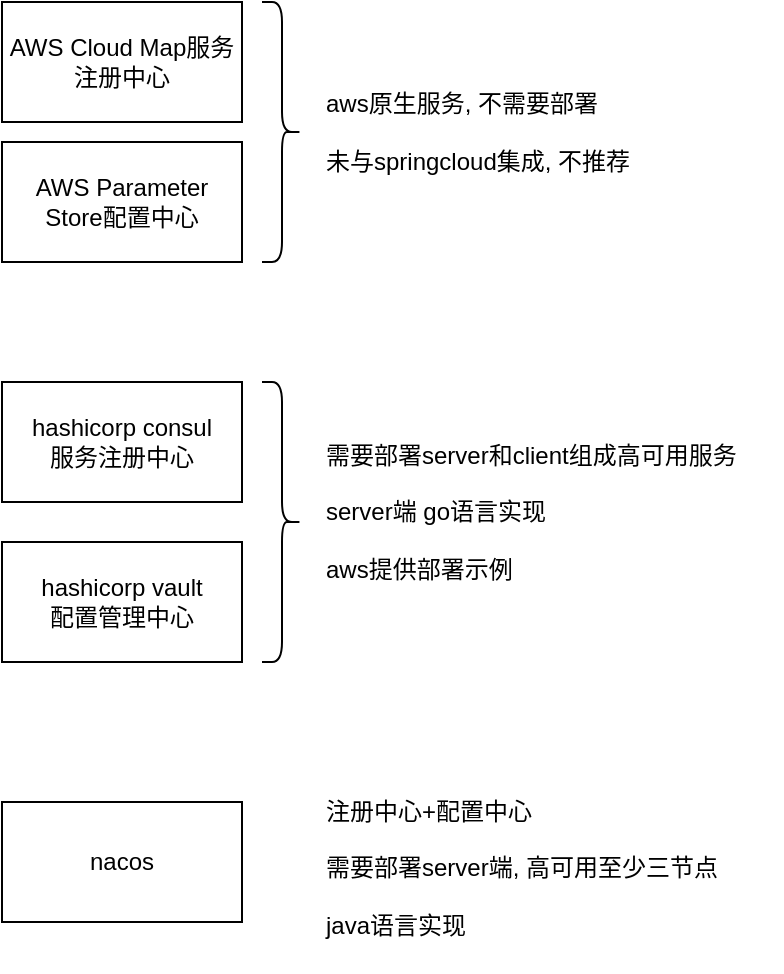<mxfile version="20.7.4" type="github">
  <diagram id="nmKlhyjXEk2Ih6iH253c" name="第 1 页">
    <mxGraphModel dx="976" dy="660" grid="1" gridSize="10" guides="1" tooltips="1" connect="1" arrows="1" fold="1" page="1" pageScale="1" pageWidth="827" pageHeight="1169" math="0" shadow="0">
      <root>
        <mxCell id="0" />
        <mxCell id="1" parent="0" />
        <mxCell id="GQdBluO_648FcDcBQcId-1" value="hashicorp vault&lt;br&gt;配置管理中心" style="rounded=0;whiteSpace=wrap;html=1;" parent="1" vertex="1">
          <mxGeometry x="120" y="310" width="120" height="60" as="geometry" />
        </mxCell>
        <mxCell id="GQdBluO_648FcDcBQcId-2" value="hashicorp consul&lt;br&gt;服务注册中心" style="rounded=0;whiteSpace=wrap;html=1;" parent="1" vertex="1">
          <mxGeometry x="120" y="230" width="120" height="60" as="geometry" />
        </mxCell>
        <mxCell id="GQdBluO_648FcDcBQcId-3" value="nacos" style="rounded=0;whiteSpace=wrap;html=1;" parent="1" vertex="1">
          <mxGeometry x="120" y="440" width="120" height="60" as="geometry" />
        </mxCell>
        <mxCell id="GQdBluO_648FcDcBQcId-6" value="AWS Cloud Map服务注册中心" style="rounded=0;whiteSpace=wrap;html=1;" parent="1" vertex="1">
          <mxGeometry x="120" y="40" width="120" height="60" as="geometry" />
        </mxCell>
        <mxCell id="GQdBluO_648FcDcBQcId-7" value="aws原生服务, 不需要部署&lt;br&gt;&lt;br&gt;未与springcloud集成, 不推荐" style="text;html=1;strokeColor=none;fillColor=none;align=left;verticalAlign=middle;whiteSpace=wrap;rounded=0;" parent="1" vertex="1">
          <mxGeometry x="280" y="62.5" width="160" height="85" as="geometry" />
        </mxCell>
        <mxCell id="GQdBluO_648FcDcBQcId-8" value="&lt;div style=&quot;&quot;&gt;需要部署server和client组成高可用服务&lt;/div&gt;&lt;div style=&quot;&quot;&gt;&lt;br&gt;&lt;/div&gt;&lt;div style=&quot;&quot;&gt;server端 go语言实现&lt;/div&gt;&lt;div style=&quot;&quot;&gt;&lt;br&gt;&lt;/div&gt;&lt;div style=&quot;&quot;&gt;aws提供部署示例&lt;/div&gt;" style="text;html=1;strokeColor=none;fillColor=none;align=left;verticalAlign=middle;whiteSpace=wrap;rounded=0;" parent="1" vertex="1">
          <mxGeometry x="280" y="230" width="230" height="130" as="geometry" />
        </mxCell>
        <mxCell id="GQdBluO_648FcDcBQcId-9" value="" style="shape=curlyBracket;whiteSpace=wrap;html=1;rounded=1;flipH=1;" parent="1" vertex="1">
          <mxGeometry x="250" y="40" width="20" height="130" as="geometry" />
        </mxCell>
        <mxCell id="GQdBluO_648FcDcBQcId-10" value="" style="shape=curlyBracket;whiteSpace=wrap;html=1;rounded=1;flipH=1;" parent="1" vertex="1">
          <mxGeometry x="250" y="230" width="20" height="140" as="geometry" />
        </mxCell>
        <mxCell id="GQdBluO_648FcDcBQcId-12" value="AWS Parameter Store配置中心" style="rounded=0;whiteSpace=wrap;html=1;" parent="1" vertex="1">
          <mxGeometry x="120" y="110" width="120" height="60" as="geometry" />
        </mxCell>
        <mxCell id="kYNvWG7T2KGYoYmtbhhu-1" value="注册中心+配置中心&lt;br&gt;&lt;br&gt;需要部署server端, 高可用至少三节点&lt;br&gt;&lt;br&gt;java语言实现" style="text;html=1;strokeColor=none;fillColor=none;align=left;verticalAlign=middle;whiteSpace=wrap;rounded=0;" parent="1" vertex="1">
          <mxGeometry x="280" y="420" width="220" height="105" as="geometry" />
        </mxCell>
      </root>
    </mxGraphModel>
  </diagram>
</mxfile>
